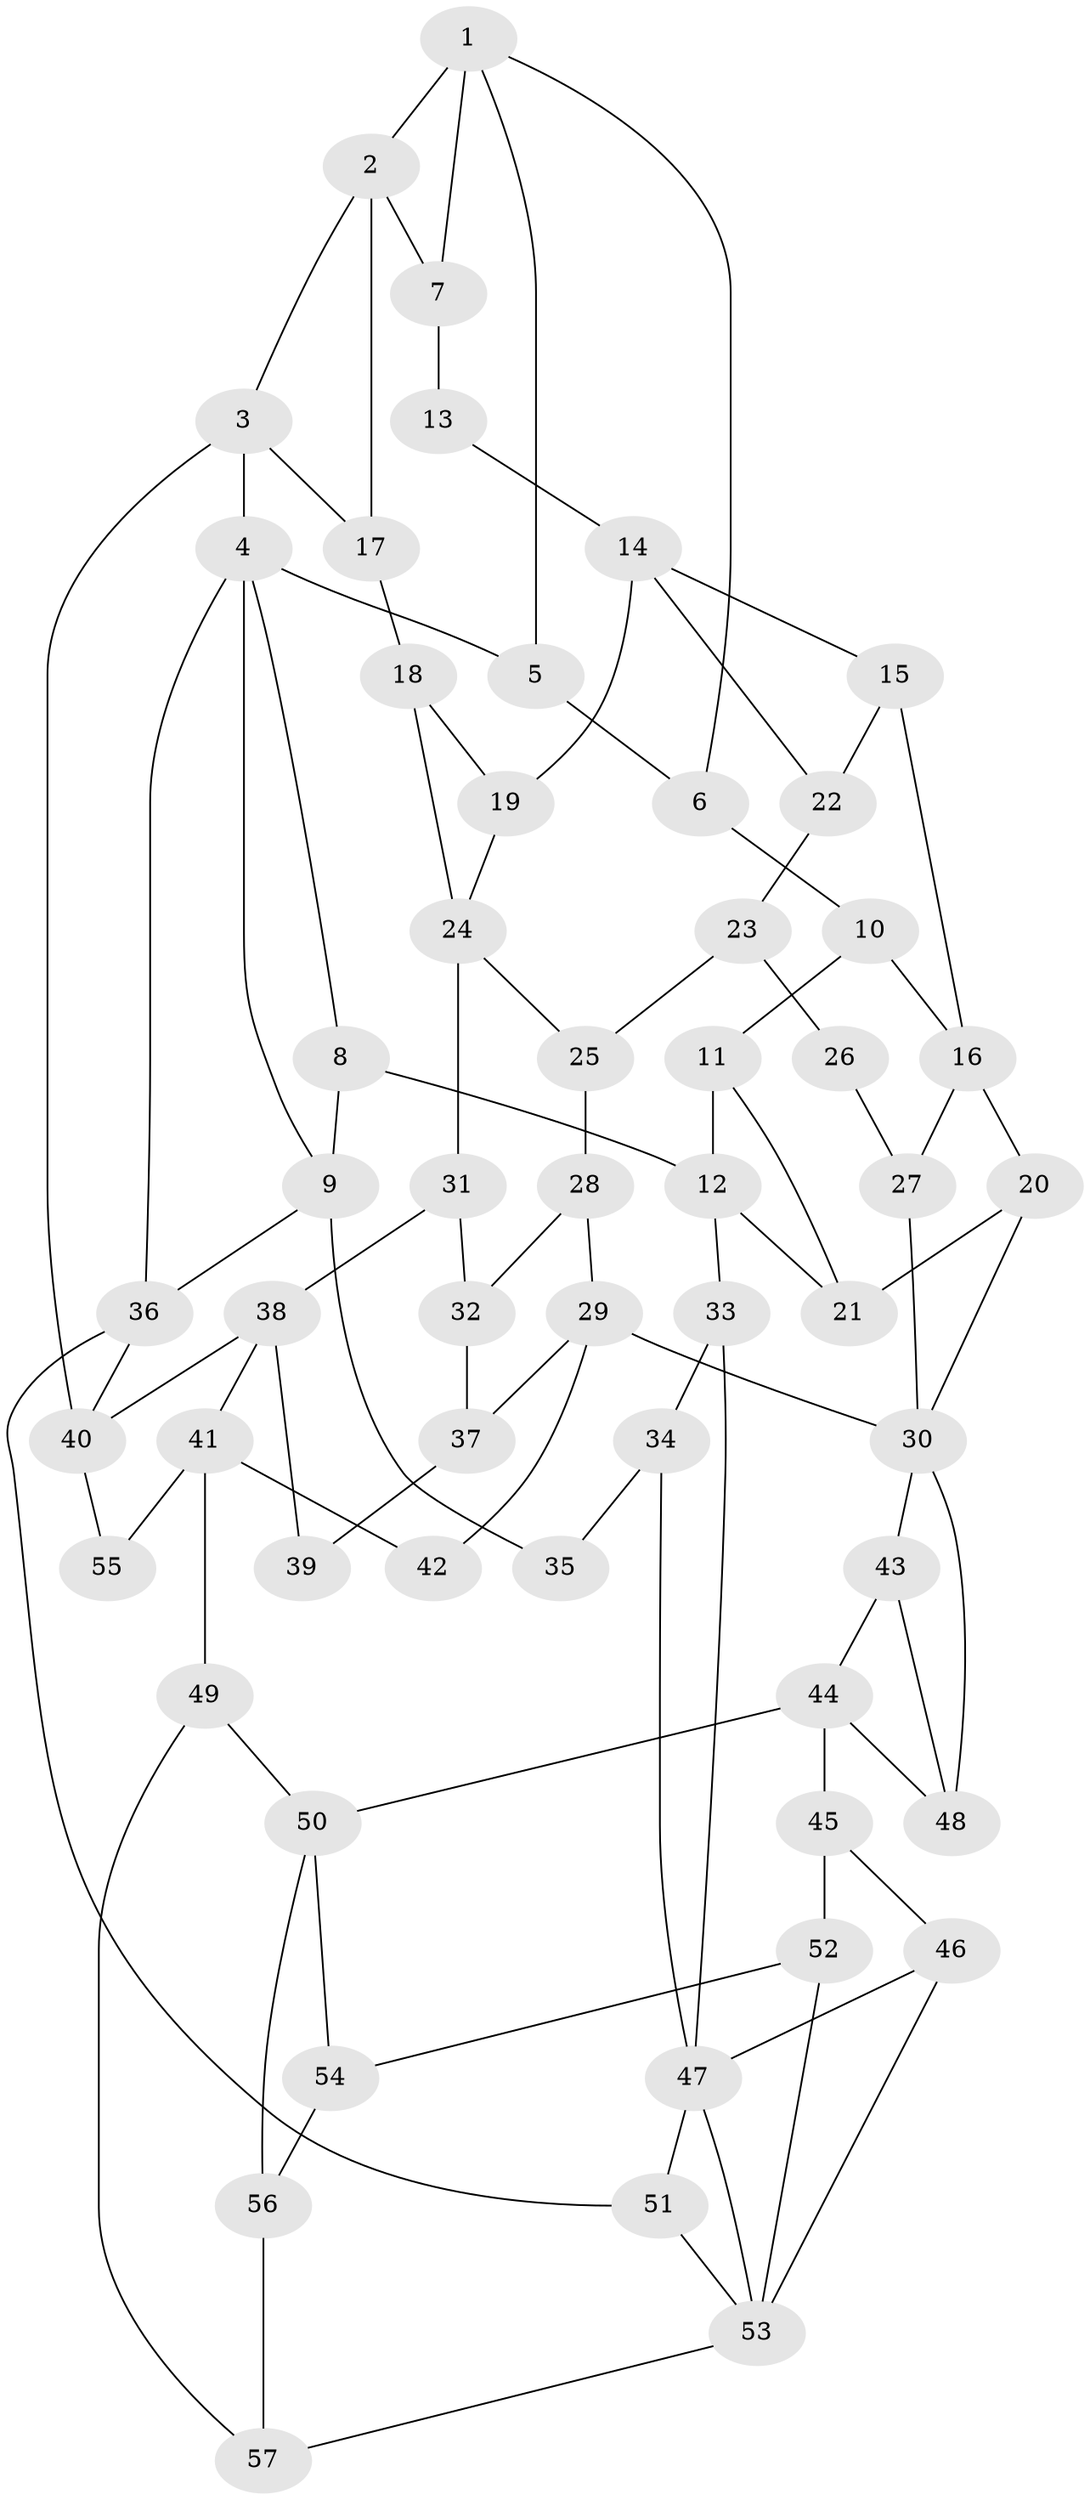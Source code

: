 // original degree distribution, {3: 0.035398230088495575, 4: 0.2743362831858407, 6: 0.2831858407079646, 5: 0.40707964601769914}
// Generated by graph-tools (version 1.1) at 2025/38/03/09/25 02:38:27]
// undirected, 57 vertices, 94 edges
graph export_dot {
graph [start="1"]
  node [color=gray90,style=filled];
  1;
  2;
  3;
  4;
  5;
  6;
  7;
  8;
  9;
  10;
  11;
  12;
  13;
  14;
  15;
  16;
  17;
  18;
  19;
  20;
  21;
  22;
  23;
  24;
  25;
  26;
  27;
  28;
  29;
  30;
  31;
  32;
  33;
  34;
  35;
  36;
  37;
  38;
  39;
  40;
  41;
  42;
  43;
  44;
  45;
  46;
  47;
  48;
  49;
  50;
  51;
  52;
  53;
  54;
  55;
  56;
  57;
  1 -- 2 [weight=2.0];
  1 -- 5 [weight=1.0];
  1 -- 6 [weight=1.0];
  1 -- 7 [weight=1.0];
  2 -- 3 [weight=1.0];
  2 -- 7 [weight=2.0];
  2 -- 17 [weight=1.0];
  3 -- 4 [weight=1.0];
  3 -- 17 [weight=1.0];
  3 -- 40 [weight=1.0];
  4 -- 5 [weight=1.0];
  4 -- 8 [weight=1.0];
  4 -- 9 [weight=1.0];
  4 -- 36 [weight=1.0];
  5 -- 6 [weight=1.0];
  6 -- 10 [weight=1.0];
  7 -- 13 [weight=2.0];
  8 -- 9 [weight=2.0];
  8 -- 12 [weight=2.0];
  9 -- 35 [weight=2.0];
  9 -- 36 [weight=1.0];
  10 -- 11 [weight=1.0];
  10 -- 16 [weight=1.0];
  11 -- 12 [weight=1.0];
  11 -- 21 [weight=1.0];
  12 -- 21 [weight=1.0];
  12 -- 33 [weight=1.0];
  13 -- 14 [weight=2.0];
  14 -- 15 [weight=1.0];
  14 -- 19 [weight=1.0];
  14 -- 22 [weight=1.0];
  15 -- 16 [weight=1.0];
  15 -- 22 [weight=1.0];
  16 -- 20 [weight=1.0];
  16 -- 27 [weight=1.0];
  17 -- 18 [weight=1.0];
  18 -- 19 [weight=1.0];
  18 -- 24 [weight=1.0];
  19 -- 24 [weight=1.0];
  20 -- 21 [weight=1.0];
  20 -- 30 [weight=1.0];
  22 -- 23 [weight=1.0];
  23 -- 25 [weight=1.0];
  23 -- 26 [weight=2.0];
  24 -- 25 [weight=1.0];
  24 -- 31 [weight=2.0];
  25 -- 28 [weight=1.0];
  26 -- 27 [weight=1.0];
  27 -- 30 [weight=1.0];
  28 -- 29 [weight=1.0];
  28 -- 32 [weight=1.0];
  29 -- 30 [weight=2.0];
  29 -- 37 [weight=1.0];
  29 -- 42 [weight=2.0];
  30 -- 43 [weight=1.0];
  30 -- 48 [weight=1.0];
  31 -- 32 [weight=1.0];
  31 -- 38 [weight=2.0];
  32 -- 37 [weight=1.0];
  33 -- 34 [weight=1.0];
  33 -- 47 [weight=1.0];
  34 -- 35 [weight=1.0];
  34 -- 47 [weight=1.0];
  36 -- 40 [weight=1.0];
  36 -- 51 [weight=1.0];
  37 -- 39 [weight=1.0];
  38 -- 39 [weight=2.0];
  38 -- 40 [weight=1.0];
  38 -- 41 [weight=1.0];
  40 -- 55 [weight=1.0];
  41 -- 42 [weight=1.0];
  41 -- 49 [weight=2.0];
  41 -- 55 [weight=2.0];
  43 -- 44 [weight=1.0];
  43 -- 48 [weight=1.0];
  44 -- 45 [weight=1.0];
  44 -- 48 [weight=1.0];
  44 -- 50 [weight=2.0];
  45 -- 46 [weight=1.0];
  45 -- 52 [weight=1.0];
  46 -- 47 [weight=1.0];
  46 -- 53 [weight=1.0];
  47 -- 51 [weight=2.0];
  47 -- 53 [weight=1.0];
  49 -- 50 [weight=2.0];
  49 -- 57 [weight=1.0];
  50 -- 54 [weight=1.0];
  50 -- 56 [weight=1.0];
  51 -- 53 [weight=1.0];
  52 -- 53 [weight=1.0];
  52 -- 54 [weight=1.0];
  53 -- 57 [weight=1.0];
  54 -- 56 [weight=1.0];
  56 -- 57 [weight=1.0];
}
